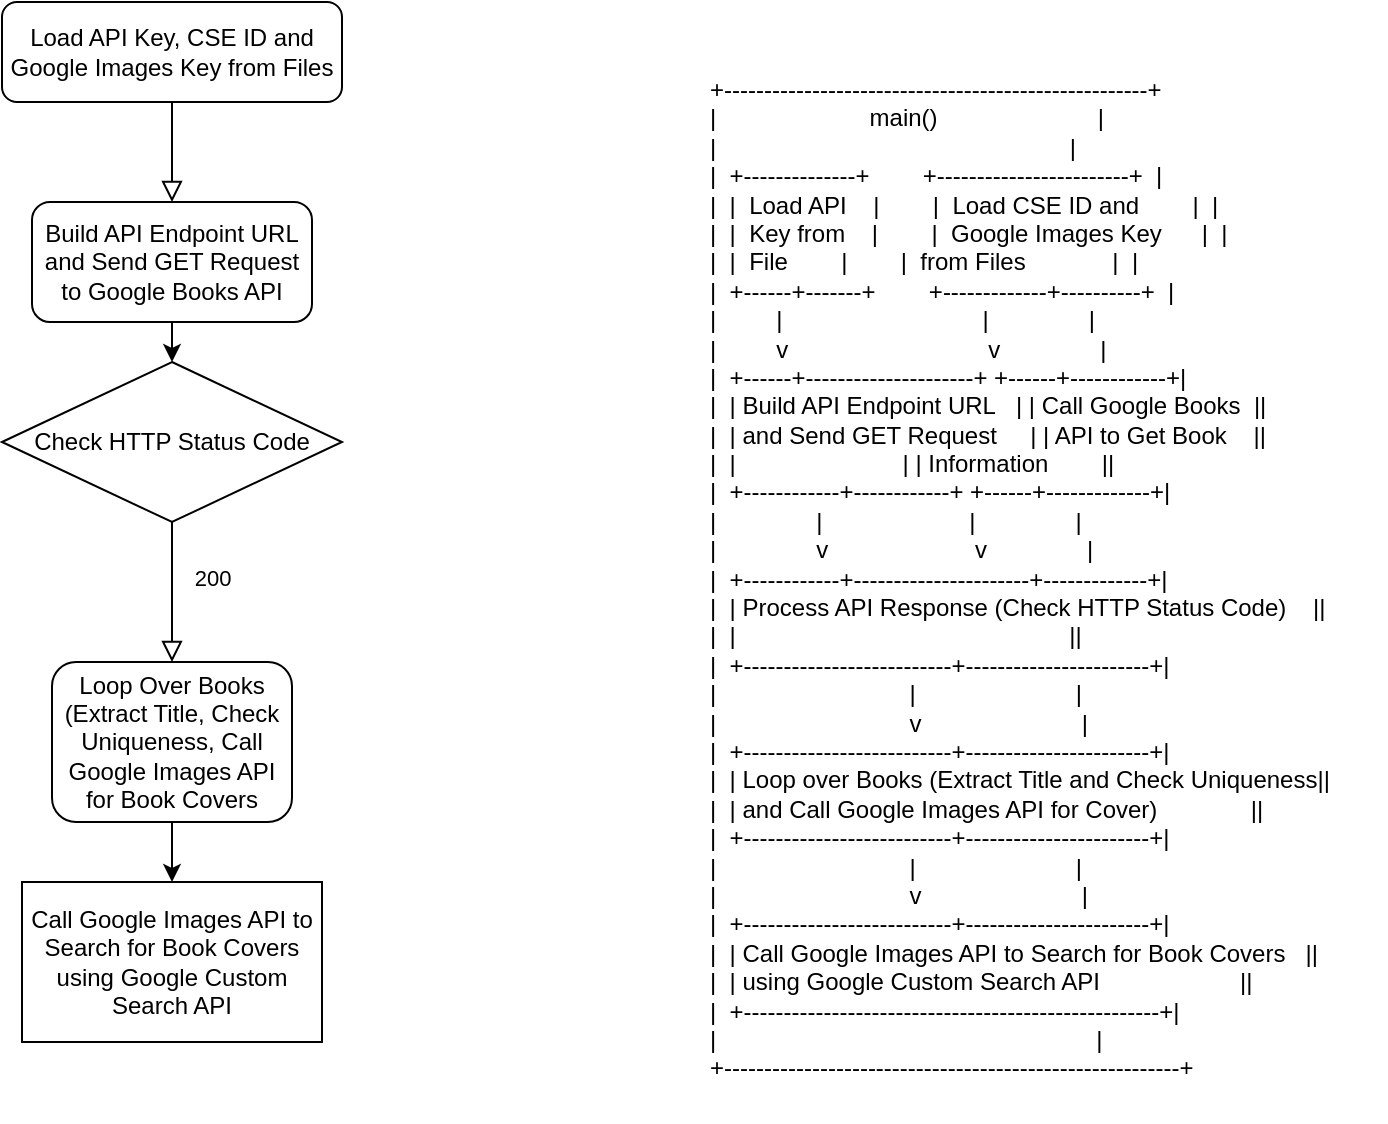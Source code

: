 <mxfile version="22.1.21" type="device">
  <diagram id="C5RBs43oDa-KdzZeNtuy" name="Page-1">
    <mxGraphModel dx="221" dy="567" grid="1" gridSize="10" guides="1" tooltips="1" connect="1" arrows="1" fold="1" page="1" pageScale="1" pageWidth="827" pageHeight="1169" math="0" shadow="0">
      <root>
        <mxCell id="WIyWlLk6GJQsqaUBKTNV-0" />
        <mxCell id="WIyWlLk6GJQsqaUBKTNV-1" parent="WIyWlLk6GJQsqaUBKTNV-0" />
        <mxCell id="WIyWlLk6GJQsqaUBKTNV-2" value="" style="rounded=0;html=1;jettySize=auto;orthogonalLoop=1;fontSize=11;endArrow=block;endFill=0;endSize=8;strokeWidth=1;shadow=0;labelBackgroundColor=none;edgeStyle=orthogonalEdgeStyle;" parent="WIyWlLk6GJQsqaUBKTNV-1" source="WIyWlLk6GJQsqaUBKTNV-3" edge="1">
          <mxGeometry relative="1" as="geometry">
            <mxPoint x="220" y="170" as="targetPoint" />
          </mxGeometry>
        </mxCell>
        <mxCell id="WIyWlLk6GJQsqaUBKTNV-3" value="Load API Key, CSE ID and Google Images Key from Files" style="rounded=1;whiteSpace=wrap;html=1;fontSize=12;glass=0;strokeWidth=1;shadow=0;" parent="WIyWlLk6GJQsqaUBKTNV-1" vertex="1">
          <mxGeometry x="135" y="70" width="170" height="50" as="geometry" />
        </mxCell>
        <mxCell id="WIyWlLk6GJQsqaUBKTNV-8" value="200" style="rounded=0;html=1;jettySize=auto;orthogonalLoop=1;fontSize=11;endArrow=block;endFill=0;endSize=8;strokeWidth=1;shadow=0;labelBackgroundColor=none;edgeStyle=orthogonalEdgeStyle;exitX=0.5;exitY=1;exitDx=0;exitDy=0;" parent="WIyWlLk6GJQsqaUBKTNV-1" source="9ateyp8p53Qda5KzhCCX-3" target="WIyWlLk6GJQsqaUBKTNV-11" edge="1">
          <mxGeometry x="-0.2" y="20" relative="1" as="geometry">
            <mxPoint as="offset" />
            <mxPoint x="220" y="370" as="sourcePoint" />
          </mxGeometry>
        </mxCell>
        <mxCell id="9ateyp8p53Qda5KzhCCX-8" style="edgeStyle=orthogonalEdgeStyle;rounded=0;orthogonalLoop=1;jettySize=auto;html=1;exitX=0.5;exitY=1;exitDx=0;exitDy=0;entryX=0.5;entryY=0;entryDx=0;entryDy=0;" edge="1" parent="WIyWlLk6GJQsqaUBKTNV-1" source="WIyWlLk6GJQsqaUBKTNV-11" target="9ateyp8p53Qda5KzhCCX-7">
          <mxGeometry relative="1" as="geometry" />
        </mxCell>
        <mxCell id="WIyWlLk6GJQsqaUBKTNV-11" value="Loop Over Books (Extract Title, Check Uniqueness, Call Google Images API for Book Covers" style="rounded=1;whiteSpace=wrap;html=1;fontSize=12;glass=0;strokeWidth=1;shadow=0;" parent="WIyWlLk6GJQsqaUBKTNV-1" vertex="1">
          <mxGeometry x="160" y="400" width="120" height="80" as="geometry" />
        </mxCell>
        <mxCell id="9ateyp8p53Qda5KzhCCX-0" value="+-----------------------------------------------------+&#xa;|                       main()                        |&#xa;|                                                     |&#xa;|  +--------------+        +------------------------+  |&#xa;|  |  Load API    |        |  Load CSE ID and        |  |&#xa;|  |  Key from    |        |  Google Images Key      |  |&#xa;|  |  File        |        |  from Files             |  |&#xa;|  +------+-------+        +-------------+----------+  |&#xa;|         |                              |               |&#xa;|         v                              v               |&#xa;|  +------+---------------------+ +------+------------+|&#xa;|  | Build API Endpoint URL   | | Call Google Books  ||&#xa;|  | and Send GET Request     | | API to Get Book    ||&#xa;|  |                         | | Information        ||&#xa;|  +------------+------------+ +------+-------------+|&#xa;|               |                      |               |&#xa;|               v                      v               |&#xa;|  +------------+----------------------+-------------+|&#xa;|  | Process API Response (Check HTTP Status Code)    ||&#xa;|  |                                                  ||&#xa;|  +--------------------------+-----------------------+|&#xa;|                             |                        |&#xa;|                             v                        |&#xa;|  +--------------------------+-----------------------+|&#xa;|  | Loop over Books (Extract Title and Check Uniqueness||&#xa;|  | and Call Google Images API for Cover)              ||&#xa;|  +--------------------------+-----------------------+|&#xa;|                             |                        |&#xa;|                             v                        |&#xa;|  +--------------------------+-----------------------+|&#xa;|  | Call Google Images API to Search for Book Covers   ||&#xa;|  | using Google Custom Search API                     ||&#xa;|  +----------------------------------------------------+|&#xa;|                                                         |&#xa;+---------------------------------------------------------+" style="text;whiteSpace=wrap;" vertex="1" parent="WIyWlLk6GJQsqaUBKTNV-1">
          <mxGeometry x="487" y="100" width="340" height="530" as="geometry" />
        </mxCell>
        <mxCell id="9ateyp8p53Qda5KzhCCX-5" style="edgeStyle=orthogonalEdgeStyle;rounded=0;orthogonalLoop=1;jettySize=auto;html=1;exitX=0.5;exitY=1;exitDx=0;exitDy=0;entryX=0.5;entryY=0;entryDx=0;entryDy=0;" edge="1" parent="WIyWlLk6GJQsqaUBKTNV-1" source="9ateyp8p53Qda5KzhCCX-1" target="9ateyp8p53Qda5KzhCCX-3">
          <mxGeometry relative="1" as="geometry" />
        </mxCell>
        <mxCell id="9ateyp8p53Qda5KzhCCX-1" value="Build API Endpoint URL and Send GET Request to Google Books API" style="rounded=1;whiteSpace=wrap;html=1;fontSize=12;glass=0;strokeWidth=1;shadow=0;" vertex="1" parent="WIyWlLk6GJQsqaUBKTNV-1">
          <mxGeometry x="150" y="170" width="140" height="60" as="geometry" />
        </mxCell>
        <mxCell id="9ateyp8p53Qda5KzhCCX-3" value="Check HTTP Status Code" style="rhombus;whiteSpace=wrap;html=1;" vertex="1" parent="WIyWlLk6GJQsqaUBKTNV-1">
          <mxGeometry x="135" y="250" width="170" height="80" as="geometry" />
        </mxCell>
        <mxCell id="9ateyp8p53Qda5KzhCCX-7" value="Call Google Images API to Search for Book Covers using Google Custom Search API   " style="rounded=0;whiteSpace=wrap;html=1;" vertex="1" parent="WIyWlLk6GJQsqaUBKTNV-1">
          <mxGeometry x="145" y="510" width="150" height="80" as="geometry" />
        </mxCell>
      </root>
    </mxGraphModel>
  </diagram>
</mxfile>

